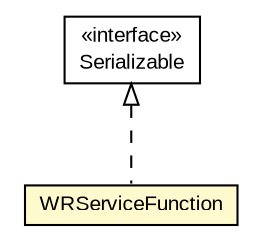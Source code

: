 #!/usr/local/bin/dot
#
# Class diagram 
# Generated by UMLGraph version 5.3 (http://www.umlgraph.org/)
#

digraph G {
	edge [fontname="arial",fontsize=10,labelfontname="arial",labelfontsize=10];
	node [fontname="arial",fontsize=10,shape=plaintext];
	nodesep=0.25;
	ranksep=0.5;
	// context.arch.logging.hibernate.WRServiceFunction
	c159566 [label=<<table title="context.arch.logging.hibernate.WRServiceFunction" border="0" cellborder="1" cellspacing="0" cellpadding="2" port="p" bgcolor="lemonChiffon" href="./WRServiceFunction.html">
		<tr><td><table border="0" cellspacing="0" cellpadding="1">
<tr><td align="center" balign="center"> WRServiceFunction </td></tr>
		</table></td></tr>
		</table>>, fontname="arial", fontcolor="black", fontsize=10.0];
	//context.arch.logging.hibernate.WRServiceFunction implements java.io.Serializable
	c159585:p -> c159566:p [dir=back,arrowtail=empty,style=dashed];
	// java.io.Serializable
	c159585 [label=<<table title="java.io.Serializable" border="0" cellborder="1" cellspacing="0" cellpadding="2" port="p" href="http://java.sun.com/j2se/1.4.2/docs/api/java/io/Serializable.html">
		<tr><td><table border="0" cellspacing="0" cellpadding="1">
<tr><td align="center" balign="center"> &#171;interface&#187; </td></tr>
<tr><td align="center" balign="center"> Serializable </td></tr>
		</table></td></tr>
		</table>>, fontname="arial", fontcolor="black", fontsize=10.0];
}

